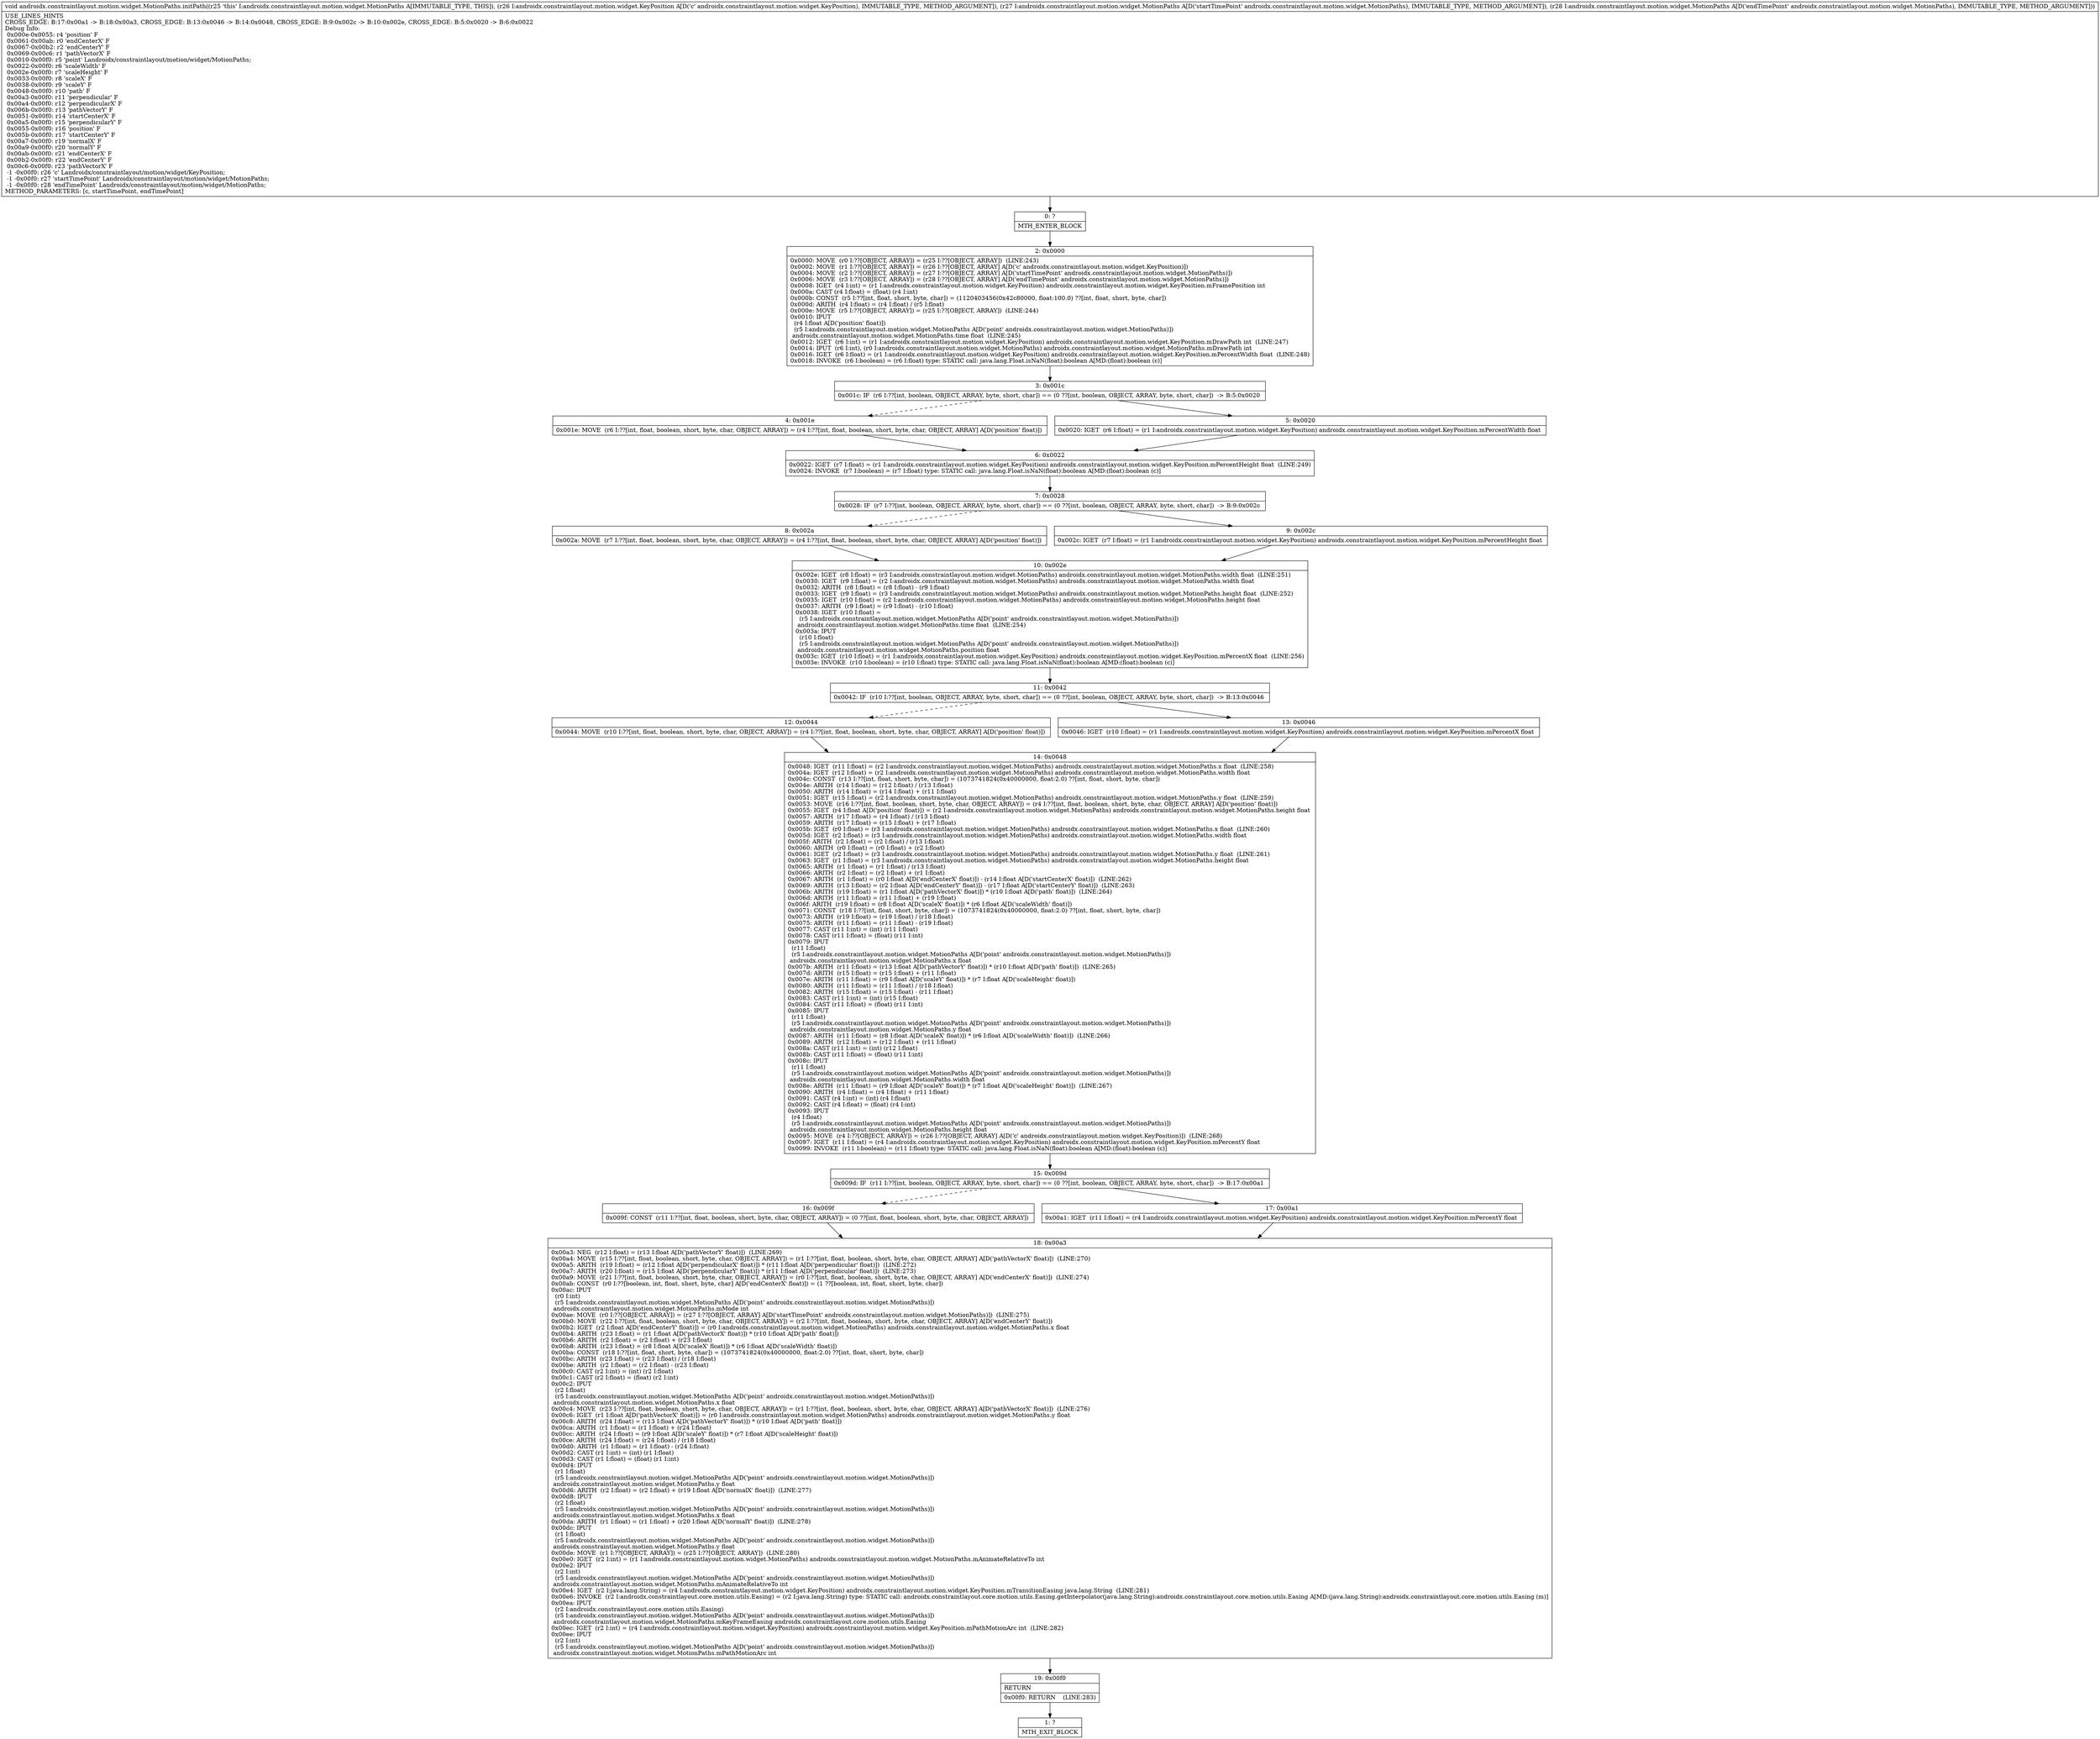 digraph "CFG forandroidx.constraintlayout.motion.widget.MotionPaths.initPath(Landroidx\/constraintlayout\/motion\/widget\/KeyPosition;Landroidx\/constraintlayout\/motion\/widget\/MotionPaths;Landroidx\/constraintlayout\/motion\/widget\/MotionPaths;)V" {
Node_0 [shape=record,label="{0\:\ ?|MTH_ENTER_BLOCK\l}"];
Node_2 [shape=record,label="{2\:\ 0x0000|0x0000: MOVE  (r0 I:??[OBJECT, ARRAY]) = (r25 I:??[OBJECT, ARRAY])  (LINE:243)\l0x0002: MOVE  (r1 I:??[OBJECT, ARRAY]) = (r26 I:??[OBJECT, ARRAY] A[D('c' androidx.constraintlayout.motion.widget.KeyPosition)]) \l0x0004: MOVE  (r2 I:??[OBJECT, ARRAY]) = (r27 I:??[OBJECT, ARRAY] A[D('startTimePoint' androidx.constraintlayout.motion.widget.MotionPaths)]) \l0x0006: MOVE  (r3 I:??[OBJECT, ARRAY]) = (r28 I:??[OBJECT, ARRAY] A[D('endTimePoint' androidx.constraintlayout.motion.widget.MotionPaths)]) \l0x0008: IGET  (r4 I:int) = (r1 I:androidx.constraintlayout.motion.widget.KeyPosition) androidx.constraintlayout.motion.widget.KeyPosition.mFramePosition int \l0x000a: CAST (r4 I:float) = (float) (r4 I:int) \l0x000b: CONST  (r5 I:??[int, float, short, byte, char]) = (1120403456(0x42c80000, float:100.0) ??[int, float, short, byte, char]) \l0x000d: ARITH  (r4 I:float) = (r4 I:float) \/ (r5 I:float) \l0x000e: MOVE  (r5 I:??[OBJECT, ARRAY]) = (r25 I:??[OBJECT, ARRAY])  (LINE:244)\l0x0010: IPUT  \l  (r4 I:float A[D('position' float)])\l  (r5 I:androidx.constraintlayout.motion.widget.MotionPaths A[D('point' androidx.constraintlayout.motion.widget.MotionPaths)])\l androidx.constraintlayout.motion.widget.MotionPaths.time float  (LINE:245)\l0x0012: IGET  (r6 I:int) = (r1 I:androidx.constraintlayout.motion.widget.KeyPosition) androidx.constraintlayout.motion.widget.KeyPosition.mDrawPath int  (LINE:247)\l0x0014: IPUT  (r6 I:int), (r0 I:androidx.constraintlayout.motion.widget.MotionPaths) androidx.constraintlayout.motion.widget.MotionPaths.mDrawPath int \l0x0016: IGET  (r6 I:float) = (r1 I:androidx.constraintlayout.motion.widget.KeyPosition) androidx.constraintlayout.motion.widget.KeyPosition.mPercentWidth float  (LINE:248)\l0x0018: INVOKE  (r6 I:boolean) = (r6 I:float) type: STATIC call: java.lang.Float.isNaN(float):boolean A[MD:(float):boolean (c)]\l}"];
Node_3 [shape=record,label="{3\:\ 0x001c|0x001c: IF  (r6 I:??[int, boolean, OBJECT, ARRAY, byte, short, char]) == (0 ??[int, boolean, OBJECT, ARRAY, byte, short, char])  \-\> B:5:0x0020 \l}"];
Node_4 [shape=record,label="{4\:\ 0x001e|0x001e: MOVE  (r6 I:??[int, float, boolean, short, byte, char, OBJECT, ARRAY]) = (r4 I:??[int, float, boolean, short, byte, char, OBJECT, ARRAY] A[D('position' float)]) \l}"];
Node_6 [shape=record,label="{6\:\ 0x0022|0x0022: IGET  (r7 I:float) = (r1 I:androidx.constraintlayout.motion.widget.KeyPosition) androidx.constraintlayout.motion.widget.KeyPosition.mPercentHeight float  (LINE:249)\l0x0024: INVOKE  (r7 I:boolean) = (r7 I:float) type: STATIC call: java.lang.Float.isNaN(float):boolean A[MD:(float):boolean (c)]\l}"];
Node_7 [shape=record,label="{7\:\ 0x0028|0x0028: IF  (r7 I:??[int, boolean, OBJECT, ARRAY, byte, short, char]) == (0 ??[int, boolean, OBJECT, ARRAY, byte, short, char])  \-\> B:9:0x002c \l}"];
Node_8 [shape=record,label="{8\:\ 0x002a|0x002a: MOVE  (r7 I:??[int, float, boolean, short, byte, char, OBJECT, ARRAY]) = (r4 I:??[int, float, boolean, short, byte, char, OBJECT, ARRAY] A[D('position' float)]) \l}"];
Node_10 [shape=record,label="{10\:\ 0x002e|0x002e: IGET  (r8 I:float) = (r3 I:androidx.constraintlayout.motion.widget.MotionPaths) androidx.constraintlayout.motion.widget.MotionPaths.width float  (LINE:251)\l0x0030: IGET  (r9 I:float) = (r2 I:androidx.constraintlayout.motion.widget.MotionPaths) androidx.constraintlayout.motion.widget.MotionPaths.width float \l0x0032: ARITH  (r8 I:float) = (r8 I:float) \- (r9 I:float) \l0x0033: IGET  (r9 I:float) = (r3 I:androidx.constraintlayout.motion.widget.MotionPaths) androidx.constraintlayout.motion.widget.MotionPaths.height float  (LINE:252)\l0x0035: IGET  (r10 I:float) = (r2 I:androidx.constraintlayout.motion.widget.MotionPaths) androidx.constraintlayout.motion.widget.MotionPaths.height float \l0x0037: ARITH  (r9 I:float) = (r9 I:float) \- (r10 I:float) \l0x0038: IGET  (r10 I:float) = \l  (r5 I:androidx.constraintlayout.motion.widget.MotionPaths A[D('point' androidx.constraintlayout.motion.widget.MotionPaths)])\l androidx.constraintlayout.motion.widget.MotionPaths.time float  (LINE:254)\l0x003a: IPUT  \l  (r10 I:float)\l  (r5 I:androidx.constraintlayout.motion.widget.MotionPaths A[D('point' androidx.constraintlayout.motion.widget.MotionPaths)])\l androidx.constraintlayout.motion.widget.MotionPaths.position float \l0x003c: IGET  (r10 I:float) = (r1 I:androidx.constraintlayout.motion.widget.KeyPosition) androidx.constraintlayout.motion.widget.KeyPosition.mPercentX float  (LINE:256)\l0x003e: INVOKE  (r10 I:boolean) = (r10 I:float) type: STATIC call: java.lang.Float.isNaN(float):boolean A[MD:(float):boolean (c)]\l}"];
Node_11 [shape=record,label="{11\:\ 0x0042|0x0042: IF  (r10 I:??[int, boolean, OBJECT, ARRAY, byte, short, char]) == (0 ??[int, boolean, OBJECT, ARRAY, byte, short, char])  \-\> B:13:0x0046 \l}"];
Node_12 [shape=record,label="{12\:\ 0x0044|0x0044: MOVE  (r10 I:??[int, float, boolean, short, byte, char, OBJECT, ARRAY]) = (r4 I:??[int, float, boolean, short, byte, char, OBJECT, ARRAY] A[D('position' float)]) \l}"];
Node_14 [shape=record,label="{14\:\ 0x0048|0x0048: IGET  (r11 I:float) = (r2 I:androidx.constraintlayout.motion.widget.MotionPaths) androidx.constraintlayout.motion.widget.MotionPaths.x float  (LINE:258)\l0x004a: IGET  (r12 I:float) = (r2 I:androidx.constraintlayout.motion.widget.MotionPaths) androidx.constraintlayout.motion.widget.MotionPaths.width float \l0x004c: CONST  (r13 I:??[int, float, short, byte, char]) = (1073741824(0x40000000, float:2.0) ??[int, float, short, byte, char]) \l0x004e: ARITH  (r14 I:float) = (r12 I:float) \/ (r13 I:float) \l0x0050: ARITH  (r14 I:float) = (r14 I:float) + (r11 I:float) \l0x0051: IGET  (r15 I:float) = (r2 I:androidx.constraintlayout.motion.widget.MotionPaths) androidx.constraintlayout.motion.widget.MotionPaths.y float  (LINE:259)\l0x0053: MOVE  (r16 I:??[int, float, boolean, short, byte, char, OBJECT, ARRAY]) = (r4 I:??[int, float, boolean, short, byte, char, OBJECT, ARRAY] A[D('position' float)]) \l0x0055: IGET  (r4 I:float A[D('position' float)]) = (r2 I:androidx.constraintlayout.motion.widget.MotionPaths) androidx.constraintlayout.motion.widget.MotionPaths.height float \l0x0057: ARITH  (r17 I:float) = (r4 I:float) \/ (r13 I:float) \l0x0059: ARITH  (r17 I:float) = (r15 I:float) + (r17 I:float) \l0x005b: IGET  (r0 I:float) = (r3 I:androidx.constraintlayout.motion.widget.MotionPaths) androidx.constraintlayout.motion.widget.MotionPaths.x float  (LINE:260)\l0x005d: IGET  (r2 I:float) = (r3 I:androidx.constraintlayout.motion.widget.MotionPaths) androidx.constraintlayout.motion.widget.MotionPaths.width float \l0x005f: ARITH  (r2 I:float) = (r2 I:float) \/ (r13 I:float) \l0x0060: ARITH  (r0 I:float) = (r0 I:float) + (r2 I:float) \l0x0061: IGET  (r2 I:float) = (r3 I:androidx.constraintlayout.motion.widget.MotionPaths) androidx.constraintlayout.motion.widget.MotionPaths.y float  (LINE:261)\l0x0063: IGET  (r1 I:float) = (r3 I:androidx.constraintlayout.motion.widget.MotionPaths) androidx.constraintlayout.motion.widget.MotionPaths.height float \l0x0065: ARITH  (r1 I:float) = (r1 I:float) \/ (r13 I:float) \l0x0066: ARITH  (r2 I:float) = (r2 I:float) + (r1 I:float) \l0x0067: ARITH  (r1 I:float) = (r0 I:float A[D('endCenterX' float)]) \- (r14 I:float A[D('startCenterX' float)])  (LINE:262)\l0x0069: ARITH  (r13 I:float) = (r2 I:float A[D('endCenterY' float)]) \- (r17 I:float A[D('startCenterY' float)])  (LINE:263)\l0x006b: ARITH  (r19 I:float) = (r1 I:float A[D('pathVectorX' float)]) * (r10 I:float A[D('path' float)])  (LINE:264)\l0x006d: ARITH  (r11 I:float) = (r11 I:float) + (r19 I:float) \l0x006f: ARITH  (r19 I:float) = (r8 I:float A[D('scaleX' float)]) * (r6 I:float A[D('scaleWidth' float)]) \l0x0071: CONST  (r18 I:??[int, float, short, byte, char]) = (1073741824(0x40000000, float:2.0) ??[int, float, short, byte, char]) \l0x0073: ARITH  (r19 I:float) = (r19 I:float) \/ (r18 I:float) \l0x0075: ARITH  (r11 I:float) = (r11 I:float) \- (r19 I:float) \l0x0077: CAST (r11 I:int) = (int) (r11 I:float) \l0x0078: CAST (r11 I:float) = (float) (r11 I:int) \l0x0079: IPUT  \l  (r11 I:float)\l  (r5 I:androidx.constraintlayout.motion.widget.MotionPaths A[D('point' androidx.constraintlayout.motion.widget.MotionPaths)])\l androidx.constraintlayout.motion.widget.MotionPaths.x float \l0x007b: ARITH  (r11 I:float) = (r13 I:float A[D('pathVectorY' float)]) * (r10 I:float A[D('path' float)])  (LINE:265)\l0x007d: ARITH  (r15 I:float) = (r15 I:float) + (r11 I:float) \l0x007e: ARITH  (r11 I:float) = (r9 I:float A[D('scaleY' float)]) * (r7 I:float A[D('scaleHeight' float)]) \l0x0080: ARITH  (r11 I:float) = (r11 I:float) \/ (r18 I:float) \l0x0082: ARITH  (r15 I:float) = (r15 I:float) \- (r11 I:float) \l0x0083: CAST (r11 I:int) = (int) (r15 I:float) \l0x0084: CAST (r11 I:float) = (float) (r11 I:int) \l0x0085: IPUT  \l  (r11 I:float)\l  (r5 I:androidx.constraintlayout.motion.widget.MotionPaths A[D('point' androidx.constraintlayout.motion.widget.MotionPaths)])\l androidx.constraintlayout.motion.widget.MotionPaths.y float \l0x0087: ARITH  (r11 I:float) = (r8 I:float A[D('scaleX' float)]) * (r6 I:float A[D('scaleWidth' float)])  (LINE:266)\l0x0089: ARITH  (r12 I:float) = (r12 I:float) + (r11 I:float) \l0x008a: CAST (r11 I:int) = (int) (r12 I:float) \l0x008b: CAST (r11 I:float) = (float) (r11 I:int) \l0x008c: IPUT  \l  (r11 I:float)\l  (r5 I:androidx.constraintlayout.motion.widget.MotionPaths A[D('point' androidx.constraintlayout.motion.widget.MotionPaths)])\l androidx.constraintlayout.motion.widget.MotionPaths.width float \l0x008e: ARITH  (r11 I:float) = (r9 I:float A[D('scaleY' float)]) * (r7 I:float A[D('scaleHeight' float)])  (LINE:267)\l0x0090: ARITH  (r4 I:float) = (r4 I:float) + (r11 I:float) \l0x0091: CAST (r4 I:int) = (int) (r4 I:float) \l0x0092: CAST (r4 I:float) = (float) (r4 I:int) \l0x0093: IPUT  \l  (r4 I:float)\l  (r5 I:androidx.constraintlayout.motion.widget.MotionPaths A[D('point' androidx.constraintlayout.motion.widget.MotionPaths)])\l androidx.constraintlayout.motion.widget.MotionPaths.height float \l0x0095: MOVE  (r4 I:??[OBJECT, ARRAY]) = (r26 I:??[OBJECT, ARRAY] A[D('c' androidx.constraintlayout.motion.widget.KeyPosition)])  (LINE:268)\l0x0097: IGET  (r11 I:float) = (r4 I:androidx.constraintlayout.motion.widget.KeyPosition) androidx.constraintlayout.motion.widget.KeyPosition.mPercentY float \l0x0099: INVOKE  (r11 I:boolean) = (r11 I:float) type: STATIC call: java.lang.Float.isNaN(float):boolean A[MD:(float):boolean (c)]\l}"];
Node_15 [shape=record,label="{15\:\ 0x009d|0x009d: IF  (r11 I:??[int, boolean, OBJECT, ARRAY, byte, short, char]) == (0 ??[int, boolean, OBJECT, ARRAY, byte, short, char])  \-\> B:17:0x00a1 \l}"];
Node_16 [shape=record,label="{16\:\ 0x009f|0x009f: CONST  (r11 I:??[int, float, boolean, short, byte, char, OBJECT, ARRAY]) = (0 ??[int, float, boolean, short, byte, char, OBJECT, ARRAY]) \l}"];
Node_18 [shape=record,label="{18\:\ 0x00a3|0x00a3: NEG  (r12 I:float) = (r13 I:float A[D('pathVectorY' float)])  (LINE:269)\l0x00a4: MOVE  (r15 I:??[int, float, boolean, short, byte, char, OBJECT, ARRAY]) = (r1 I:??[int, float, boolean, short, byte, char, OBJECT, ARRAY] A[D('pathVectorX' float)])  (LINE:270)\l0x00a5: ARITH  (r19 I:float) = (r12 I:float A[D('perpendicularX' float)]) * (r11 I:float A[D('perpendicular' float)])  (LINE:272)\l0x00a7: ARITH  (r20 I:float) = (r15 I:float A[D('perpendicularY' float)]) * (r11 I:float A[D('perpendicular' float)])  (LINE:273)\l0x00a9: MOVE  (r21 I:??[int, float, boolean, short, byte, char, OBJECT, ARRAY]) = (r0 I:??[int, float, boolean, short, byte, char, OBJECT, ARRAY] A[D('endCenterX' float)])  (LINE:274)\l0x00ab: CONST  (r0 I:??[boolean, int, float, short, byte, char] A[D('endCenterX' float)]) = (1 ??[boolean, int, float, short, byte, char]) \l0x00ac: IPUT  \l  (r0 I:int)\l  (r5 I:androidx.constraintlayout.motion.widget.MotionPaths A[D('point' androidx.constraintlayout.motion.widget.MotionPaths)])\l androidx.constraintlayout.motion.widget.MotionPaths.mMode int \l0x00ae: MOVE  (r0 I:??[OBJECT, ARRAY]) = (r27 I:??[OBJECT, ARRAY] A[D('startTimePoint' androidx.constraintlayout.motion.widget.MotionPaths)])  (LINE:275)\l0x00b0: MOVE  (r22 I:??[int, float, boolean, short, byte, char, OBJECT, ARRAY]) = (r2 I:??[int, float, boolean, short, byte, char, OBJECT, ARRAY] A[D('endCenterY' float)]) \l0x00b2: IGET  (r2 I:float A[D('endCenterY' float)]) = (r0 I:androidx.constraintlayout.motion.widget.MotionPaths) androidx.constraintlayout.motion.widget.MotionPaths.x float \l0x00b4: ARITH  (r23 I:float) = (r1 I:float A[D('pathVectorX' float)]) * (r10 I:float A[D('path' float)]) \l0x00b6: ARITH  (r2 I:float) = (r2 I:float) + (r23 I:float) \l0x00b8: ARITH  (r23 I:float) = (r8 I:float A[D('scaleX' float)]) * (r6 I:float A[D('scaleWidth' float)]) \l0x00ba: CONST  (r18 I:??[int, float, short, byte, char]) = (1073741824(0x40000000, float:2.0) ??[int, float, short, byte, char]) \l0x00bc: ARITH  (r23 I:float) = (r23 I:float) \/ (r18 I:float) \l0x00be: ARITH  (r2 I:float) = (r2 I:float) \- (r23 I:float) \l0x00c0: CAST (r2 I:int) = (int) (r2 I:float) \l0x00c1: CAST (r2 I:float) = (float) (r2 I:int) \l0x00c2: IPUT  \l  (r2 I:float)\l  (r5 I:androidx.constraintlayout.motion.widget.MotionPaths A[D('point' androidx.constraintlayout.motion.widget.MotionPaths)])\l androidx.constraintlayout.motion.widget.MotionPaths.x float \l0x00c4: MOVE  (r23 I:??[int, float, boolean, short, byte, char, OBJECT, ARRAY]) = (r1 I:??[int, float, boolean, short, byte, char, OBJECT, ARRAY] A[D('pathVectorX' float)])  (LINE:276)\l0x00c6: IGET  (r1 I:float A[D('pathVectorX' float)]) = (r0 I:androidx.constraintlayout.motion.widget.MotionPaths) androidx.constraintlayout.motion.widget.MotionPaths.y float \l0x00c8: ARITH  (r24 I:float) = (r13 I:float A[D('pathVectorY' float)]) * (r10 I:float A[D('path' float)]) \l0x00ca: ARITH  (r1 I:float) = (r1 I:float) + (r24 I:float) \l0x00cc: ARITH  (r24 I:float) = (r9 I:float A[D('scaleY' float)]) * (r7 I:float A[D('scaleHeight' float)]) \l0x00ce: ARITH  (r24 I:float) = (r24 I:float) \/ (r18 I:float) \l0x00d0: ARITH  (r1 I:float) = (r1 I:float) \- (r24 I:float) \l0x00d2: CAST (r1 I:int) = (int) (r1 I:float) \l0x00d3: CAST (r1 I:float) = (float) (r1 I:int) \l0x00d4: IPUT  \l  (r1 I:float)\l  (r5 I:androidx.constraintlayout.motion.widget.MotionPaths A[D('point' androidx.constraintlayout.motion.widget.MotionPaths)])\l androidx.constraintlayout.motion.widget.MotionPaths.y float \l0x00d6: ARITH  (r2 I:float) = (r2 I:float) + (r19 I:float A[D('normalX' float)])  (LINE:277)\l0x00d8: IPUT  \l  (r2 I:float)\l  (r5 I:androidx.constraintlayout.motion.widget.MotionPaths A[D('point' androidx.constraintlayout.motion.widget.MotionPaths)])\l androidx.constraintlayout.motion.widget.MotionPaths.x float \l0x00da: ARITH  (r1 I:float) = (r1 I:float) + (r20 I:float A[D('normalY' float)])  (LINE:278)\l0x00dc: IPUT  \l  (r1 I:float)\l  (r5 I:androidx.constraintlayout.motion.widget.MotionPaths A[D('point' androidx.constraintlayout.motion.widget.MotionPaths)])\l androidx.constraintlayout.motion.widget.MotionPaths.y float \l0x00de: MOVE  (r1 I:??[OBJECT, ARRAY]) = (r25 I:??[OBJECT, ARRAY])  (LINE:280)\l0x00e0: IGET  (r2 I:int) = (r1 I:androidx.constraintlayout.motion.widget.MotionPaths) androidx.constraintlayout.motion.widget.MotionPaths.mAnimateRelativeTo int \l0x00e2: IPUT  \l  (r2 I:int)\l  (r5 I:androidx.constraintlayout.motion.widget.MotionPaths A[D('point' androidx.constraintlayout.motion.widget.MotionPaths)])\l androidx.constraintlayout.motion.widget.MotionPaths.mAnimateRelativeTo int \l0x00e4: IGET  (r2 I:java.lang.String) = (r4 I:androidx.constraintlayout.motion.widget.KeyPosition) androidx.constraintlayout.motion.widget.KeyPosition.mTransitionEasing java.lang.String  (LINE:281)\l0x00e6: INVOKE  (r2 I:androidx.constraintlayout.core.motion.utils.Easing) = (r2 I:java.lang.String) type: STATIC call: androidx.constraintlayout.core.motion.utils.Easing.getInterpolator(java.lang.String):androidx.constraintlayout.core.motion.utils.Easing A[MD:(java.lang.String):androidx.constraintlayout.core.motion.utils.Easing (m)]\l0x00ea: IPUT  \l  (r2 I:androidx.constraintlayout.core.motion.utils.Easing)\l  (r5 I:androidx.constraintlayout.motion.widget.MotionPaths A[D('point' androidx.constraintlayout.motion.widget.MotionPaths)])\l androidx.constraintlayout.motion.widget.MotionPaths.mKeyFrameEasing androidx.constraintlayout.core.motion.utils.Easing \l0x00ec: IGET  (r2 I:int) = (r4 I:androidx.constraintlayout.motion.widget.KeyPosition) androidx.constraintlayout.motion.widget.KeyPosition.mPathMotionArc int  (LINE:282)\l0x00ee: IPUT  \l  (r2 I:int)\l  (r5 I:androidx.constraintlayout.motion.widget.MotionPaths A[D('point' androidx.constraintlayout.motion.widget.MotionPaths)])\l androidx.constraintlayout.motion.widget.MotionPaths.mPathMotionArc int \l}"];
Node_19 [shape=record,label="{19\:\ 0x00f0|RETURN\l|0x00f0: RETURN    (LINE:283)\l}"];
Node_1 [shape=record,label="{1\:\ ?|MTH_EXIT_BLOCK\l}"];
Node_17 [shape=record,label="{17\:\ 0x00a1|0x00a1: IGET  (r11 I:float) = (r4 I:androidx.constraintlayout.motion.widget.KeyPosition) androidx.constraintlayout.motion.widget.KeyPosition.mPercentY float \l}"];
Node_13 [shape=record,label="{13\:\ 0x0046|0x0046: IGET  (r10 I:float) = (r1 I:androidx.constraintlayout.motion.widget.KeyPosition) androidx.constraintlayout.motion.widget.KeyPosition.mPercentX float \l}"];
Node_9 [shape=record,label="{9\:\ 0x002c|0x002c: IGET  (r7 I:float) = (r1 I:androidx.constraintlayout.motion.widget.KeyPosition) androidx.constraintlayout.motion.widget.KeyPosition.mPercentHeight float \l}"];
Node_5 [shape=record,label="{5\:\ 0x0020|0x0020: IGET  (r6 I:float) = (r1 I:androidx.constraintlayout.motion.widget.KeyPosition) androidx.constraintlayout.motion.widget.KeyPosition.mPercentWidth float \l}"];
MethodNode[shape=record,label="{void androidx.constraintlayout.motion.widget.MotionPaths.initPath((r25 'this' I:androidx.constraintlayout.motion.widget.MotionPaths A[IMMUTABLE_TYPE, THIS]), (r26 I:androidx.constraintlayout.motion.widget.KeyPosition A[D('c' androidx.constraintlayout.motion.widget.KeyPosition), IMMUTABLE_TYPE, METHOD_ARGUMENT]), (r27 I:androidx.constraintlayout.motion.widget.MotionPaths A[D('startTimePoint' androidx.constraintlayout.motion.widget.MotionPaths), IMMUTABLE_TYPE, METHOD_ARGUMENT]), (r28 I:androidx.constraintlayout.motion.widget.MotionPaths A[D('endTimePoint' androidx.constraintlayout.motion.widget.MotionPaths), IMMUTABLE_TYPE, METHOD_ARGUMENT]))  | USE_LINES_HINTS\lCROSS_EDGE: B:17:0x00a1 \-\> B:18:0x00a3, CROSS_EDGE: B:13:0x0046 \-\> B:14:0x0048, CROSS_EDGE: B:9:0x002c \-\> B:10:0x002e, CROSS_EDGE: B:5:0x0020 \-\> B:6:0x0022\lDebug Info:\l  0x000e\-0x0055: r4 'position' F\l  0x0061\-0x00ab: r0 'endCenterX' F\l  0x0067\-0x00b2: r2 'endCenterY' F\l  0x0069\-0x00c6: r1 'pathVectorX' F\l  0x0010\-0x00f0: r5 'point' Landroidx\/constraintlayout\/motion\/widget\/MotionPaths;\l  0x0022\-0x00f0: r6 'scaleWidth' F\l  0x002e\-0x00f0: r7 'scaleHeight' F\l  0x0033\-0x00f0: r8 'scaleX' F\l  0x0038\-0x00f0: r9 'scaleY' F\l  0x0048\-0x00f0: r10 'path' F\l  0x00a3\-0x00f0: r11 'perpendicular' F\l  0x00a4\-0x00f0: r12 'perpendicularX' F\l  0x006b\-0x00f0: r13 'pathVectorY' F\l  0x0051\-0x00f0: r14 'startCenterX' F\l  0x00a5\-0x00f0: r15 'perpendicularY' F\l  0x0055\-0x00f0: r16 'position' F\l  0x005b\-0x00f0: r17 'startCenterY' F\l  0x00a7\-0x00f0: r19 'normalX' F\l  0x00a9\-0x00f0: r20 'normalY' F\l  0x00ab\-0x00f0: r21 'endCenterX' F\l  0x00b2\-0x00f0: r22 'endCenterY' F\l  0x00c6\-0x00f0: r23 'pathVectorX' F\l  \-1 \-0x00f0: r26 'c' Landroidx\/constraintlayout\/motion\/widget\/KeyPosition;\l  \-1 \-0x00f0: r27 'startTimePoint' Landroidx\/constraintlayout\/motion\/widget\/MotionPaths;\l  \-1 \-0x00f0: r28 'endTimePoint' Landroidx\/constraintlayout\/motion\/widget\/MotionPaths;\lMETHOD_PARAMETERS: [c, startTimePoint, endTimePoint]\l}"];
MethodNode -> Node_0;Node_0 -> Node_2;
Node_2 -> Node_3;
Node_3 -> Node_4[style=dashed];
Node_3 -> Node_5;
Node_4 -> Node_6;
Node_6 -> Node_7;
Node_7 -> Node_8[style=dashed];
Node_7 -> Node_9;
Node_8 -> Node_10;
Node_10 -> Node_11;
Node_11 -> Node_12[style=dashed];
Node_11 -> Node_13;
Node_12 -> Node_14;
Node_14 -> Node_15;
Node_15 -> Node_16[style=dashed];
Node_15 -> Node_17;
Node_16 -> Node_18;
Node_18 -> Node_19;
Node_19 -> Node_1;
Node_17 -> Node_18;
Node_13 -> Node_14;
Node_9 -> Node_10;
Node_5 -> Node_6;
}

